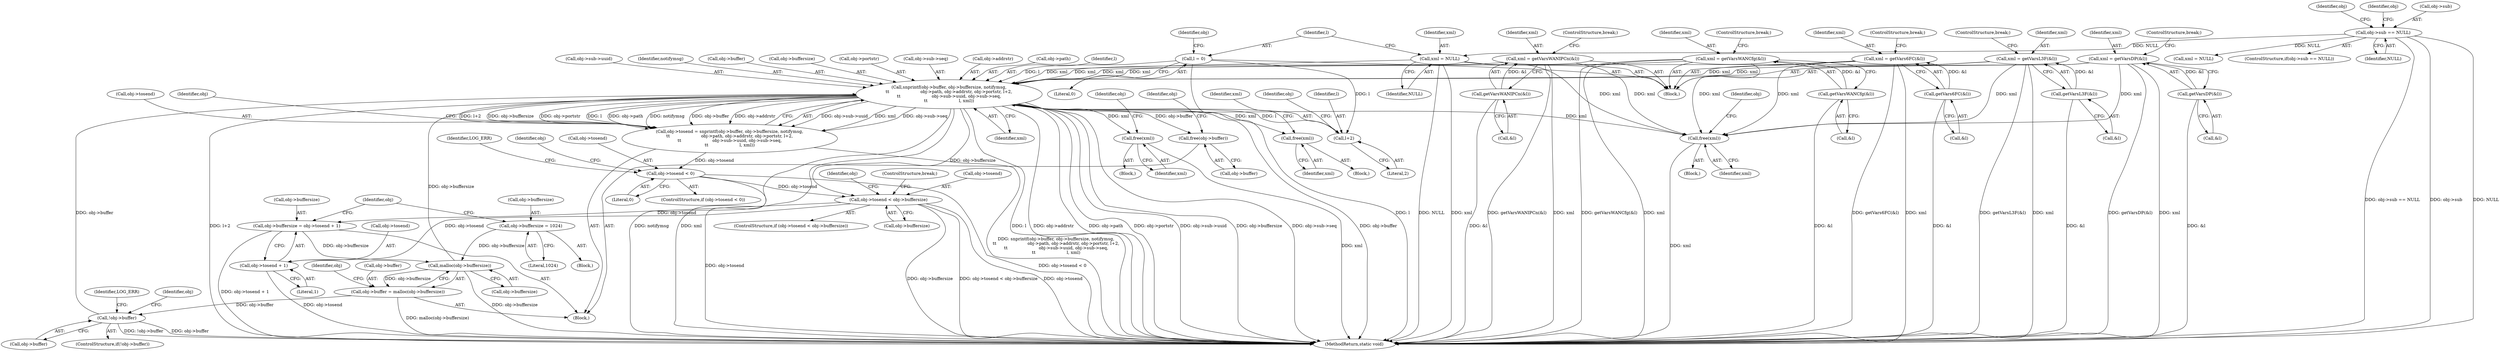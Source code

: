 digraph "0_miniupnp_bec6ccec63cadc95655721bc0e1dd49dac759d94@API" {
"1000213" [label="(Call,snprintf(obj->buffer, obj->buffersize, notifymsg,\n\t\t                       obj->path, obj->addrstr, obj->portstr, l+2,\n\t\t                       obj->sub->uuid, obj->sub->seq,\n\t\t                       l, xml))"];
"1000189" [label="(Call,!obj->buffer)"];
"1000180" [label="(Call,obj->buffer = malloc(obj->buffersize))"];
"1000184" [label="(Call,malloc(obj->buffersize))"];
"1000282" [label="(Call,obj->buffersize = obj->tosend + 1)"];
"1000269" [label="(Call,obj->tosend < obj->buffersize)"];
"1000246" [label="(Call,obj->tosend < 0)"];
"1000209" [label="(Call,obj->tosend = snprintf(obj->buffer, obj->buffersize, notifymsg,\n\t\t                       obj->path, obj->addrstr, obj->portstr, l+2,\n\t\t                       obj->sub->uuid, obj->sub->seq,\n\t\t                       l, xml))"];
"1000213" [label="(Call,snprintf(obj->buffer, obj->buffersize, notifymsg,\n\t\t                       obj->path, obj->addrstr, obj->portstr, l+2,\n\t\t                       obj->sub->uuid, obj->sub->seq,\n\t\t                       l, xml))"];
"1000170" [label="(Call,l = 0)"];
"1000167" [label="(Call,xml = NULL)"];
"1000112" [label="(Call,obj->sub == NULL)"];
"1000139" [label="(Call,xml = getVarsWANIPCn(&l))"];
"1000141" [label="(Call,getVarsWANIPCn(&l))"];
"1000132" [label="(Call,xml = getVarsWANCfg(&l))"];
"1000134" [label="(Call,getVarsWANCfg(&l))"];
"1000153" [label="(Call,xml = getVars6FC(&l))"];
"1000155" [label="(Call,getVars6FC(&l))"];
"1000146" [label="(Call,xml = getVarsL3F(&l))"];
"1000148" [label="(Call,getVarsL3F(&l))"];
"1000160" [label="(Call,xml = getVarsDP(&l))"];
"1000162" [label="(Call,getVarsDP(&l))"];
"1000173" [label="(Call,obj->buffersize = 1024)"];
"1000201" [label="(Call,free(xml))"];
"1000230" [label="(Call,l+2)"];
"1000259" [label="(Call,free(xml))"];
"1000278" [label="(Call,free(obj->buffer))"];
"1000294" [label="(Call,free(xml))"];
"1000286" [label="(Call,obj->tosend + 1)"];
"1000175" [label="(Identifier,obj)"];
"1000180" [label="(Call,obj->buffer = malloc(obj->buffersize))"];
"1000141" [label="(Call,getVarsWANIPCn(&l))"];
"1000161" [label="(Identifier,xml)"];
"1000295" [label="(Identifier,xml)"];
"1000169" [label="(Identifier,NULL)"];
"1000191" [label="(Identifier,obj)"];
"1000210" [label="(Call,obj->tosend)"];
"1000133" [label="(Identifier,xml)"];
"1000233" [label="(Call,obj->sub->uuid)"];
"1000247" [label="(Call,obj->tosend)"];
"1000177" [label="(Literal,1024)"];
"1000246" [label="(Call,obj->tosend < 0)"];
"1000140" [label="(Identifier,xml)"];
"1000235" [label="(Identifier,obj)"];
"1000120" [label="(Identifier,obj)"];
"1000253" [label="(Identifier,LOG_ERR)"];
"1000134" [label="(Call,getVarsWANCfg(&l))"];
"1000190" [label="(Call,obj->buffer)"];
"1000213" [label="(Call,snprintf(obj->buffer, obj->buffersize, notifymsg,\n\t\t                       obj->path, obj->addrstr, obj->portstr, l+2,\n\t\t                       obj->sub->uuid, obj->sub->seq,\n\t\t                       l, xml))"];
"1000112" [label="(Call,obj->sub == NULL)"];
"1000107" [label="(Block,)"];
"1000273" [label="(Call,obj->buffersize)"];
"1000209" [label="(Call,obj->tosend = snprintf(obj->buffer, obj->buffersize, notifymsg,\n\t\t                       obj->path, obj->addrstr, obj->portstr, l+2,\n\t\t                       obj->sub->uuid, obj->sub->seq,\n\t\t                       l, xml))"];
"1000220" [label="(Identifier,notifymsg)"];
"1000269" [label="(Call,obj->tosend < obj->buffersize)"];
"1000277" [label="(ControlStructure,break;)"];
"1000279" [label="(Call,obj->buffer)"];
"1000127" [label="(Identifier,obj)"];
"1000294" [label="(Call,free(xml))"];
"1000214" [label="(Call,obj->buffer)"];
"1000151" [label="(ControlStructure,break;)"];
"1000296" [label="(Call,xml = NULL)"];
"1000155" [label="(Call,getVars6FC(&l))"];
"1000162" [label="(Call,getVarsDP(&l))"];
"1000217" [label="(Call,obj->buffersize)"];
"1000181" [label="(Call,obj->buffer)"];
"1000270" [label="(Call,obj->tosend)"];
"1000280" [label="(Identifier,obj)"];
"1000258" [label="(Block,)"];
"1000111" [label="(ControlStructure,if(obj->sub == NULL))"];
"1000135" [label="(Call,&l)"];
"1000165" [label="(ControlStructure,break;)"];
"1000284" [label="(Identifier,obj)"];
"1000156" [label="(Call,&l)"];
"1000304" [label="(MethodReturn,static void)"];
"1000167" [label="(Call,xml = NULL)"];
"1000250" [label="(Literal,0)"];
"1000232" [label="(Literal,2)"];
"1000283" [label="(Call,obj->buffersize)"];
"1000168" [label="(Identifier,xml)"];
"1000148" [label="(Call,getVarsL3F(&l))"];
"1000227" [label="(Call,obj->portstr)"];
"1000172" [label="(Literal,0)"];
"1000154" [label="(Identifier,xml)"];
"1000230" [label="(Call,l+2)"];
"1000142" [label="(Call,&l)"];
"1000116" [label="(Identifier,NULL)"];
"1000263" [label="(Identifier,obj)"];
"1000231" [label="(Identifier,l)"];
"1000244" [label="(Identifier,xml)"];
"1000144" [label="(ControlStructure,break;)"];
"1000282" [label="(Call,obj->buffersize = obj->tosend + 1)"];
"1000130" [label="(Block,)"];
"1000248" [label="(Identifier,obj)"];
"1000260" [label="(Identifier,xml)"];
"1000271" [label="(Identifier,obj)"];
"1000245" [label="(ControlStructure,if (obj->tosend < 0))"];
"1000287" [label="(Call,obj->tosend)"];
"1000185" [label="(Call,obj->buffersize)"];
"1000182" [label="(Identifier,obj)"];
"1000189" [label="(Call,!obj->buffer)"];
"1000173" [label="(Call,obj->buffersize = 1024)"];
"1000147" [label="(Identifier,xml)"];
"1000195" [label="(Identifier,LOG_ERR)"];
"1000238" [label="(Call,obj->sub->seq)"];
"1000113" [label="(Call,obj->sub)"];
"1000158" [label="(ControlStructure,break;)"];
"1000293" [label="(Block,)"];
"1000202" [label="(Identifier,xml)"];
"1000224" [label="(Call,obj->addrstr)"];
"1000201" [label="(Call,free(xml))"];
"1000211" [label="(Identifier,obj)"];
"1000132" [label="(Call,xml = getVarsWANCfg(&l))"];
"1000205" [label="(Identifier,obj)"];
"1000184" [label="(Call,malloc(obj->buffersize))"];
"1000160" [label="(Call,xml = getVarsDP(&l))"];
"1000139" [label="(Call,xml = getVarsWANIPCn(&l))"];
"1000153" [label="(Call,xml = getVars6FC(&l))"];
"1000278" [label="(Call,free(obj->buffer))"];
"1000221" [label="(Call,obj->path)"];
"1000174" [label="(Call,obj->buffersize)"];
"1000243" [label="(Identifier,l)"];
"1000171" [label="(Identifier,l)"];
"1000137" [label="(ControlStructure,break;)"];
"1000200" [label="(Block,)"];
"1000179" [label="(Block,)"];
"1000297" [label="(Identifier,xml)"];
"1000170" [label="(Call,l = 0)"];
"1000149" [label="(Call,&l)"];
"1000286" [label="(Call,obj->tosend + 1)"];
"1000290" [label="(Literal,1)"];
"1000259" [label="(Call,free(xml))"];
"1000146" [label="(Call,xml = getVarsL3F(&l))"];
"1000188" [label="(ControlStructure,if(!obj->buffer))"];
"1000268" [label="(ControlStructure,if (obj->tosend < obj->buffersize))"];
"1000163" [label="(Call,&l)"];
"1000213" -> "1000209"  [label="AST: "];
"1000213" -> "1000244"  [label="CFG: "];
"1000214" -> "1000213"  [label="AST: "];
"1000217" -> "1000213"  [label="AST: "];
"1000220" -> "1000213"  [label="AST: "];
"1000221" -> "1000213"  [label="AST: "];
"1000224" -> "1000213"  [label="AST: "];
"1000227" -> "1000213"  [label="AST: "];
"1000230" -> "1000213"  [label="AST: "];
"1000233" -> "1000213"  [label="AST: "];
"1000238" -> "1000213"  [label="AST: "];
"1000243" -> "1000213"  [label="AST: "];
"1000244" -> "1000213"  [label="AST: "];
"1000209" -> "1000213"  [label="CFG: "];
"1000213" -> "1000304"  [label="DDG: obj->path"];
"1000213" -> "1000304"  [label="DDG: obj->portstr"];
"1000213" -> "1000304"  [label="DDG: obj->sub->uuid"];
"1000213" -> "1000304"  [label="DDG: obj->buffersize"];
"1000213" -> "1000304"  [label="DDG: obj->sub->seq"];
"1000213" -> "1000304"  [label="DDG: obj->buffer"];
"1000213" -> "1000304"  [label="DDG: l+2"];
"1000213" -> "1000304"  [label="DDG: notifymsg"];
"1000213" -> "1000304"  [label="DDG: xml"];
"1000213" -> "1000304"  [label="DDG: l"];
"1000213" -> "1000304"  [label="DDG: obj->addrstr"];
"1000213" -> "1000201"  [label="DDG: xml"];
"1000213" -> "1000209"  [label="DDG: obj->sub->uuid"];
"1000213" -> "1000209"  [label="DDG: xml"];
"1000213" -> "1000209"  [label="DDG: obj->sub->seq"];
"1000213" -> "1000209"  [label="DDG: l+2"];
"1000213" -> "1000209"  [label="DDG: obj->buffersize"];
"1000213" -> "1000209"  [label="DDG: obj->portstr"];
"1000213" -> "1000209"  [label="DDG: l"];
"1000213" -> "1000209"  [label="DDG: obj->path"];
"1000213" -> "1000209"  [label="DDG: notifymsg"];
"1000213" -> "1000209"  [label="DDG: obj->buffer"];
"1000213" -> "1000209"  [label="DDG: obj->addrstr"];
"1000189" -> "1000213"  [label="DDG: obj->buffer"];
"1000184" -> "1000213"  [label="DDG: obj->buffersize"];
"1000170" -> "1000213"  [label="DDG: l"];
"1000213" -> "1000230"  [label="DDG: l"];
"1000167" -> "1000213"  [label="DDG: xml"];
"1000139" -> "1000213"  [label="DDG: xml"];
"1000132" -> "1000213"  [label="DDG: xml"];
"1000153" -> "1000213"  [label="DDG: xml"];
"1000146" -> "1000213"  [label="DDG: xml"];
"1000160" -> "1000213"  [label="DDG: xml"];
"1000213" -> "1000259"  [label="DDG: xml"];
"1000213" -> "1000269"  [label="DDG: obj->buffersize"];
"1000213" -> "1000278"  [label="DDG: obj->buffer"];
"1000213" -> "1000294"  [label="DDG: xml"];
"1000189" -> "1000188"  [label="AST: "];
"1000189" -> "1000190"  [label="CFG: "];
"1000190" -> "1000189"  [label="AST: "];
"1000195" -> "1000189"  [label="CFG: "];
"1000211" -> "1000189"  [label="CFG: "];
"1000189" -> "1000304"  [label="DDG: obj->buffer"];
"1000189" -> "1000304"  [label="DDG: !obj->buffer"];
"1000180" -> "1000189"  [label="DDG: obj->buffer"];
"1000180" -> "1000179"  [label="AST: "];
"1000180" -> "1000184"  [label="CFG: "];
"1000181" -> "1000180"  [label="AST: "];
"1000184" -> "1000180"  [label="AST: "];
"1000191" -> "1000180"  [label="CFG: "];
"1000180" -> "1000304"  [label="DDG: malloc(obj->buffersize)"];
"1000184" -> "1000180"  [label="DDG: obj->buffersize"];
"1000184" -> "1000185"  [label="CFG: "];
"1000185" -> "1000184"  [label="AST: "];
"1000184" -> "1000304"  [label="DDG: obj->buffersize"];
"1000282" -> "1000184"  [label="DDG: obj->buffersize"];
"1000173" -> "1000184"  [label="DDG: obj->buffersize"];
"1000282" -> "1000179"  [label="AST: "];
"1000282" -> "1000286"  [label="CFG: "];
"1000283" -> "1000282"  [label="AST: "];
"1000286" -> "1000282"  [label="AST: "];
"1000182" -> "1000282"  [label="CFG: "];
"1000282" -> "1000304"  [label="DDG: obj->tosend + 1"];
"1000269" -> "1000282"  [label="DDG: obj->tosend"];
"1000269" -> "1000268"  [label="AST: "];
"1000269" -> "1000273"  [label="CFG: "];
"1000270" -> "1000269"  [label="AST: "];
"1000273" -> "1000269"  [label="AST: "];
"1000277" -> "1000269"  [label="CFG: "];
"1000280" -> "1000269"  [label="CFG: "];
"1000269" -> "1000304"  [label="DDG: obj->buffersize"];
"1000269" -> "1000304"  [label="DDG: obj->tosend < obj->buffersize"];
"1000269" -> "1000304"  [label="DDG: obj->tosend"];
"1000246" -> "1000269"  [label="DDG: obj->tosend"];
"1000269" -> "1000286"  [label="DDG: obj->tosend"];
"1000246" -> "1000245"  [label="AST: "];
"1000246" -> "1000250"  [label="CFG: "];
"1000247" -> "1000246"  [label="AST: "];
"1000250" -> "1000246"  [label="AST: "];
"1000253" -> "1000246"  [label="CFG: "];
"1000271" -> "1000246"  [label="CFG: "];
"1000246" -> "1000304"  [label="DDG: obj->tosend < 0"];
"1000246" -> "1000304"  [label="DDG: obj->tosend"];
"1000209" -> "1000246"  [label="DDG: obj->tosend"];
"1000209" -> "1000179"  [label="AST: "];
"1000210" -> "1000209"  [label="AST: "];
"1000248" -> "1000209"  [label="CFG: "];
"1000209" -> "1000304"  [label="DDG: snprintf(obj->buffer, obj->buffersize, notifymsg,\n\t\t                       obj->path, obj->addrstr, obj->portstr, l+2,\n\t\t                       obj->sub->uuid, obj->sub->seq,\n\t\t                       l, xml)"];
"1000170" -> "1000130"  [label="AST: "];
"1000170" -> "1000172"  [label="CFG: "];
"1000171" -> "1000170"  [label="AST: "];
"1000172" -> "1000170"  [label="AST: "];
"1000175" -> "1000170"  [label="CFG: "];
"1000170" -> "1000304"  [label="DDG: l"];
"1000170" -> "1000230"  [label="DDG: l"];
"1000167" -> "1000130"  [label="AST: "];
"1000167" -> "1000169"  [label="CFG: "];
"1000168" -> "1000167"  [label="AST: "];
"1000169" -> "1000167"  [label="AST: "];
"1000171" -> "1000167"  [label="CFG: "];
"1000167" -> "1000304"  [label="DDG: xml"];
"1000167" -> "1000304"  [label="DDG: NULL"];
"1000112" -> "1000167"  [label="DDG: NULL"];
"1000167" -> "1000201"  [label="DDG: xml"];
"1000112" -> "1000111"  [label="AST: "];
"1000112" -> "1000116"  [label="CFG: "];
"1000113" -> "1000112"  [label="AST: "];
"1000116" -> "1000112"  [label="AST: "];
"1000120" -> "1000112"  [label="CFG: "];
"1000127" -> "1000112"  [label="CFG: "];
"1000112" -> "1000304"  [label="DDG: obj->sub == NULL"];
"1000112" -> "1000304"  [label="DDG: obj->sub"];
"1000112" -> "1000304"  [label="DDG: NULL"];
"1000112" -> "1000296"  [label="DDG: NULL"];
"1000139" -> "1000130"  [label="AST: "];
"1000139" -> "1000141"  [label="CFG: "];
"1000140" -> "1000139"  [label="AST: "];
"1000141" -> "1000139"  [label="AST: "];
"1000144" -> "1000139"  [label="CFG: "];
"1000139" -> "1000304"  [label="DDG: getVarsWANIPCn(&l)"];
"1000139" -> "1000304"  [label="DDG: xml"];
"1000141" -> "1000139"  [label="DDG: &l"];
"1000139" -> "1000201"  [label="DDG: xml"];
"1000141" -> "1000142"  [label="CFG: "];
"1000142" -> "1000141"  [label="AST: "];
"1000141" -> "1000304"  [label="DDG: &l"];
"1000132" -> "1000130"  [label="AST: "];
"1000132" -> "1000134"  [label="CFG: "];
"1000133" -> "1000132"  [label="AST: "];
"1000134" -> "1000132"  [label="AST: "];
"1000137" -> "1000132"  [label="CFG: "];
"1000132" -> "1000304"  [label="DDG: getVarsWANCfg(&l)"];
"1000132" -> "1000304"  [label="DDG: xml"];
"1000134" -> "1000132"  [label="DDG: &l"];
"1000132" -> "1000201"  [label="DDG: xml"];
"1000134" -> "1000135"  [label="CFG: "];
"1000135" -> "1000134"  [label="AST: "];
"1000134" -> "1000304"  [label="DDG: &l"];
"1000153" -> "1000130"  [label="AST: "];
"1000153" -> "1000155"  [label="CFG: "];
"1000154" -> "1000153"  [label="AST: "];
"1000155" -> "1000153"  [label="AST: "];
"1000158" -> "1000153"  [label="CFG: "];
"1000153" -> "1000304"  [label="DDG: getVars6FC(&l)"];
"1000153" -> "1000304"  [label="DDG: xml"];
"1000155" -> "1000153"  [label="DDG: &l"];
"1000153" -> "1000201"  [label="DDG: xml"];
"1000155" -> "1000156"  [label="CFG: "];
"1000156" -> "1000155"  [label="AST: "];
"1000155" -> "1000304"  [label="DDG: &l"];
"1000146" -> "1000130"  [label="AST: "];
"1000146" -> "1000148"  [label="CFG: "];
"1000147" -> "1000146"  [label="AST: "];
"1000148" -> "1000146"  [label="AST: "];
"1000151" -> "1000146"  [label="CFG: "];
"1000146" -> "1000304"  [label="DDG: getVarsL3F(&l)"];
"1000146" -> "1000304"  [label="DDG: xml"];
"1000148" -> "1000146"  [label="DDG: &l"];
"1000146" -> "1000201"  [label="DDG: xml"];
"1000148" -> "1000149"  [label="CFG: "];
"1000149" -> "1000148"  [label="AST: "];
"1000148" -> "1000304"  [label="DDG: &l"];
"1000160" -> "1000130"  [label="AST: "];
"1000160" -> "1000162"  [label="CFG: "];
"1000161" -> "1000160"  [label="AST: "];
"1000162" -> "1000160"  [label="AST: "];
"1000165" -> "1000160"  [label="CFG: "];
"1000160" -> "1000304"  [label="DDG: getVarsDP(&l)"];
"1000160" -> "1000304"  [label="DDG: xml"];
"1000162" -> "1000160"  [label="DDG: &l"];
"1000160" -> "1000201"  [label="DDG: xml"];
"1000162" -> "1000163"  [label="CFG: "];
"1000163" -> "1000162"  [label="AST: "];
"1000162" -> "1000304"  [label="DDG: &l"];
"1000173" -> "1000107"  [label="AST: "];
"1000173" -> "1000177"  [label="CFG: "];
"1000174" -> "1000173"  [label="AST: "];
"1000177" -> "1000173"  [label="AST: "];
"1000182" -> "1000173"  [label="CFG: "];
"1000201" -> "1000200"  [label="AST: "];
"1000201" -> "1000202"  [label="CFG: "];
"1000202" -> "1000201"  [label="AST: "];
"1000205" -> "1000201"  [label="CFG: "];
"1000201" -> "1000304"  [label="DDG: xml"];
"1000230" -> "1000232"  [label="CFG: "];
"1000231" -> "1000230"  [label="AST: "];
"1000232" -> "1000230"  [label="AST: "];
"1000235" -> "1000230"  [label="CFG: "];
"1000259" -> "1000258"  [label="AST: "];
"1000259" -> "1000260"  [label="CFG: "];
"1000260" -> "1000259"  [label="AST: "];
"1000263" -> "1000259"  [label="CFG: "];
"1000259" -> "1000304"  [label="DDG: xml"];
"1000278" -> "1000179"  [label="AST: "];
"1000278" -> "1000279"  [label="CFG: "];
"1000279" -> "1000278"  [label="AST: "];
"1000284" -> "1000278"  [label="CFG: "];
"1000294" -> "1000293"  [label="AST: "];
"1000294" -> "1000295"  [label="CFG: "];
"1000295" -> "1000294"  [label="AST: "];
"1000297" -> "1000294"  [label="CFG: "];
"1000286" -> "1000290"  [label="CFG: "];
"1000287" -> "1000286"  [label="AST: "];
"1000290" -> "1000286"  [label="AST: "];
"1000286" -> "1000304"  [label="DDG: obj->tosend"];
}

